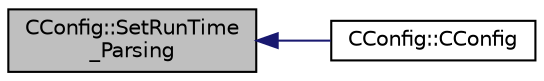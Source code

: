 digraph "CConfig::SetRunTime_Parsing"
{
  edge [fontname="Helvetica",fontsize="10",labelfontname="Helvetica",labelfontsize="10"];
  node [fontname="Helvetica",fontsize="10",shape=record];
  rankdir="LR";
  Node15495 [label="CConfig::SetRunTime\l_Parsing",height=0.2,width=0.4,color="black", fillcolor="grey75", style="filled", fontcolor="black"];
  Node15495 -> Node15496 [dir="back",color="midnightblue",fontsize="10",style="solid",fontname="Helvetica"];
  Node15496 [label="CConfig::CConfig",height=0.2,width=0.4,color="black", fillcolor="white", style="filled",URL="$class_c_config.html#a6333c67da4fd5fbef85a373f30768ede",tooltip="Constructor of the class which reads the input file. "];
}
